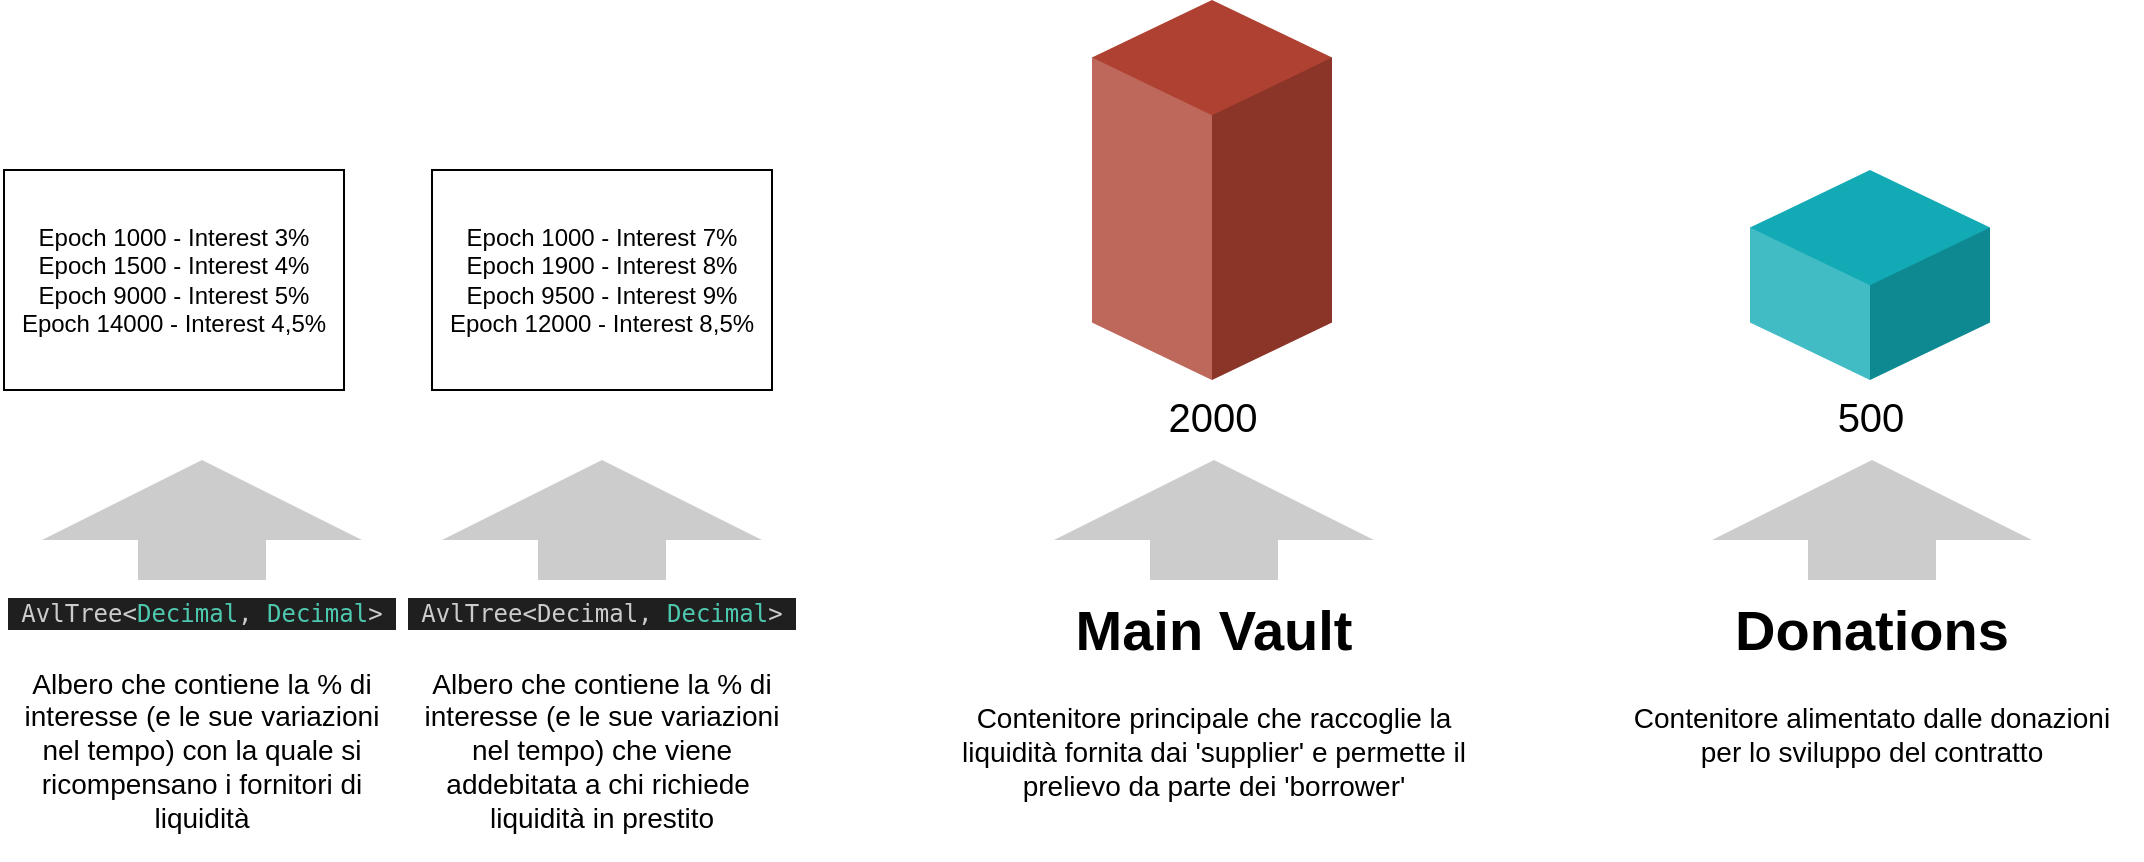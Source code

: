 <mxfile version="22.1.21" type="device">
  <diagram name="Page-1" id="54c02804-9d69-ba3f-8aca-1021b27b8050">
    <mxGraphModel dx="1290" dy="635" grid="1" gridSize="10" guides="1" tooltips="1" connect="1" arrows="1" fold="1" page="1" pageScale="1" pageWidth="1100" pageHeight="850" background="none" math="0" shadow="0">
      <root>
        <mxCell id="0" />
        <mxCell id="1" parent="0" />
        <mxCell id="7c3a617817c5cf35-16" value="" style="html=1;shadow=0;dashed=0;align=center;verticalAlign=middle;shape=mxgraph.arrows2.arrow;dy=0.6;dx=40;direction=north;notch=0;strokeWidth=2;fillColor=#CCCCCC;fontSize=14;fontColor=#000000;strokeColor=none;" parent="1" vertex="1">
          <mxGeometry x="39" y="595" width="160" height="60" as="geometry" />
        </mxCell>
        <mxCell id="7c3a617817c5cf35-8" value="2000" style="verticalLabelPosition=bottom;verticalAlign=top;html=1;shape=mxgraph.infographic.shadedCube;isoAngle=15;fillColor=#AE4132;strokeColor=none;fontFamily=Helvetica;fontSize=20;align=center;strokeWidth=2;" parent="1" vertex="1">
          <mxGeometry x="564" y="365" width="120" height="190" as="geometry" />
        </mxCell>
        <mxCell id="7c3a617817c5cf35-10" value="500" style="verticalLabelPosition=bottom;verticalAlign=top;html=1;shape=mxgraph.infographic.shadedCube;isoAngle=15;fillColor=#12AAB5;strokeColor=none;fontFamily=Helvetica;fontSize=20;align=center;strokeWidth=2;" parent="1" vertex="1">
          <mxGeometry x="893" y="450" width="120" height="105" as="geometry" />
        </mxCell>
        <mxCell id="7c3a617817c5cf35-11" value="&lt;h1&gt;&lt;div style=&quot;color: rgb(204, 204, 204); background-color: rgb(31, 31, 31); font-family: &amp;quot;Droid Sans Mono&amp;quot;, &amp;quot;monospace&amp;quot;, monospace; font-weight: normal; font-size: 12px; line-height: 16px;&quot;&gt;AvlTree&amp;lt;&lt;span style=&quot;color: #4ec9b0;&quot;&gt;Decimal&lt;/span&gt;, &lt;span style=&quot;color: #4ec9b0;&quot;&gt;Decimal&lt;/span&gt;&amp;gt;&lt;/div&gt;&lt;/h1&gt;&lt;div&gt;&lt;span style=&quot;background-color: initial;&quot;&gt;Albero che contiene la % di interesse (e le sue variazioni nel tempo) con la quale si ricompensano i fornitori di liquidità&lt;/span&gt;&lt;/div&gt;" style="text;html=1;spacing=5;spacingTop=-20;whiteSpace=wrap;overflow=hidden;strokeWidth=2;fillColor=none;gradientColor=none;fontSize=14;align=center;" parent="1" vertex="1">
          <mxGeometry x="18" y="655" width="202" height="140" as="geometry" />
        </mxCell>
        <mxCell id="7c3a617817c5cf35-13" value="&lt;h1&gt;Main Vault&lt;/h1&gt;&lt;p&gt;Contenitore principale che raccoglie la liquidità fornita dai &#39;supplier&#39; e permette il prelievo da parte dei &#39;borrower&#39;&lt;/p&gt;" style="text;html=1;spacing=5;spacingTop=-20;whiteSpace=wrap;overflow=hidden;strokeWidth=2;fillColor=none;gradientColor=none;fontSize=14;align=center;" parent="1" vertex="1">
          <mxGeometry x="490" y="655" width="270" height="140" as="geometry" />
        </mxCell>
        <mxCell id="7c3a617817c5cf35-14" value="&lt;h1&gt;Donations&lt;/h1&gt;&lt;p&gt;Contenitore alimentato dalle donazioni per lo sviluppo del contratto&lt;/p&gt;" style="text;html=1;spacing=5;spacingTop=-20;whiteSpace=wrap;overflow=hidden;strokeWidth=2;fillColor=none;gradientColor=none;fontSize=14;align=center;" parent="1" vertex="1">
          <mxGeometry x="819" y="655" width="270" height="140" as="geometry" />
        </mxCell>
        <mxCell id="7c3a617817c5cf35-18" value="" style="html=1;shadow=0;dashed=0;align=center;verticalAlign=middle;shape=mxgraph.arrows2.arrow;dy=0.6;dx=40;direction=north;notch=0;strokeWidth=2;fillColor=#CCCCCC;fontSize=14;fontColor=#000000;strokeColor=none;" parent="1" vertex="1">
          <mxGeometry x="545" y="595" width="160" height="60" as="geometry" />
        </mxCell>
        <mxCell id="7c3a617817c5cf35-19" value="" style="html=1;shadow=0;dashed=0;align=center;verticalAlign=middle;shape=mxgraph.arrows2.arrow;dy=0.6;dx=40;direction=north;notch=0;strokeWidth=2;fillColor=#CCCCCC;fontSize=14;fontColor=#000000;strokeColor=none;" parent="1" vertex="1">
          <mxGeometry x="874" y="595" width="160" height="60" as="geometry" />
        </mxCell>
        <mxCell id="AOj93E6qKk-X4wnYrxzE-1" value="" style="html=1;shadow=0;dashed=0;align=center;verticalAlign=middle;shape=mxgraph.arrows2.arrow;dy=0.6;dx=40;direction=north;notch=0;strokeWidth=2;fillColor=#CCCCCC;fontSize=14;fontColor=#000000;strokeColor=none;" parent="1" vertex="1">
          <mxGeometry x="239" y="595" width="160" height="60" as="geometry" />
        </mxCell>
        <mxCell id="AOj93E6qKk-X4wnYrxzE-2" value="&lt;h1 style=&quot;border-color: var(--border-color);&quot;&gt;&lt;div style=&quot;border-color: var(--border-color); color: rgb(204, 204, 204); background-color: rgb(31, 31, 31); font-family: &amp;quot;Droid Sans Mono&amp;quot;, &amp;quot;monospace&amp;quot;, monospace; font-weight: normal; font-size: 12px; line-height: 16px;&quot;&gt;AvlTree&amp;lt;Decimal,&amp;nbsp;&lt;span style=&quot;border-color: var(--border-color); color: rgb(78, 201, 176);&quot;&gt;Decimal&lt;/span&gt;&amp;gt;&lt;/div&gt;&lt;/h1&gt;&lt;h1&gt;&lt;div style=&quot;border-color: var(--border-color); font-size: 14px; font-weight: 400;&quot;&gt;&lt;span style=&quot;border-color: var(--border-color); background-color: initial;&quot;&gt;Albero che contiene la % di interesse (e le sue variazioni nel tempo) che viene addebitata a chi richiede&amp;nbsp; liquidità in prestito&lt;/span&gt;&lt;/div&gt;&lt;/h1&gt;" style="text;html=1;spacing=5;spacingTop=-20;whiteSpace=wrap;overflow=hidden;strokeWidth=2;fillColor=none;gradientColor=none;fontSize=14;align=center;" parent="1" vertex="1">
          <mxGeometry x="218" y="655" width="202" height="140" as="geometry" />
        </mxCell>
        <mxCell id="2gU1CMO9xjn-bq0Fzze3-7" value="Epoch 1000 - Interest 3%&lt;br&gt;Epoch 1500 - Interest 4%&lt;br&gt;Epoch 9000 - Interest 5%&lt;br&gt;Epoch 14000 - Interest 4,5%" style="rounded=0;whiteSpace=wrap;html=1;" vertex="1" parent="1">
          <mxGeometry x="20" y="450" width="170" height="110" as="geometry" />
        </mxCell>
        <mxCell id="2gU1CMO9xjn-bq0Fzze3-8" value="Epoch 1000 - Interest 7%&lt;br&gt;Epoch 1900 - Interest 8%&lt;br&gt;Epoch 9500 - Interest 9%&lt;br&gt;Epoch 12000 - Interest 8,5%" style="rounded=0;whiteSpace=wrap;html=1;" vertex="1" parent="1">
          <mxGeometry x="234" y="450" width="170" height="110" as="geometry" />
        </mxCell>
      </root>
    </mxGraphModel>
  </diagram>
</mxfile>
